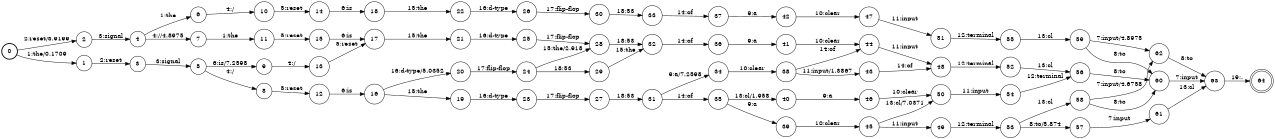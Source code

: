 digraph FST {
rankdir = LR;
size = "8.5,11";
label = "";
center = 1;
orientation = Portrait;
ranksep = "0.4";
nodesep = "0.25";
0 [label = "0", shape = circle, style = bold, fontsize = 14]
	0 -> 1 [label = "1:the/0.1709", fontsize = 14];
	0 -> 2 [label = "2:reset/3.9199", fontsize = 14];
1 [label = "1", shape = circle, style = solid, fontsize = 14]
	1 -> 3 [label = "2:reset", fontsize = 14];
2 [label = "2", shape = circle, style = solid, fontsize = 14]
	2 -> 4 [label = "3:signal", fontsize = 14];
3 [label = "3", shape = circle, style = solid, fontsize = 14]
	3 -> 5 [label = "3:signal", fontsize = 14];
4 [label = "4", shape = circle, style = solid, fontsize = 14]
	4 -> 6 [label = "1:the", fontsize = 14];
	4 -> 7 [label = "4://4.8975", fontsize = 14];
5 [label = "5", shape = circle, style = solid, fontsize = 14]
	5 -> 8 [label = "4:/", fontsize = 14];
	5 -> 9 [label = "6:is/7.2598", fontsize = 14];
6 [label = "6", shape = circle, style = solid, fontsize = 14]
	6 -> 10 [label = "4:/", fontsize = 14];
7 [label = "7", shape = circle, style = solid, fontsize = 14]
	7 -> 11 [label = "1:the", fontsize = 14];
8 [label = "8", shape = circle, style = solid, fontsize = 14]
	8 -> 12 [label = "5:reset", fontsize = 14];
9 [label = "9", shape = circle, style = solid, fontsize = 14]
	9 -> 13 [label = "4:/", fontsize = 14];
10 [label = "10", shape = circle, style = solid, fontsize = 14]
	10 -> 14 [label = "5:reset", fontsize = 14];
11 [label = "11", shape = circle, style = solid, fontsize = 14]
	11 -> 15 [label = "5:reset", fontsize = 14];
12 [label = "12", shape = circle, style = solid, fontsize = 14]
	12 -> 16 [label = "6:is", fontsize = 14];
13 [label = "13", shape = circle, style = solid, fontsize = 14]
	13 -> 17 [label = "5:reset", fontsize = 14];
14 [label = "14", shape = circle, style = solid, fontsize = 14]
	14 -> 18 [label = "6:is", fontsize = 14];
15 [label = "15", shape = circle, style = solid, fontsize = 14]
	15 -> 17 [label = "6:is", fontsize = 14];
16 [label = "16", shape = circle, style = solid, fontsize = 14]
	16 -> 19 [label = "15:the", fontsize = 14];
	16 -> 20 [label = "16:d-type/5.0352", fontsize = 14];
17 [label = "17", shape = circle, style = solid, fontsize = 14]
	17 -> 21 [label = "15:the", fontsize = 14];
18 [label = "18", shape = circle, style = solid, fontsize = 14]
	18 -> 22 [label = "15:the", fontsize = 14];
19 [label = "19", shape = circle, style = solid, fontsize = 14]
	19 -> 23 [label = "16:d-type", fontsize = 14];
20 [label = "20", shape = circle, style = solid, fontsize = 14]
	20 -> 24 [label = "17:flip-flop", fontsize = 14];
21 [label = "21", shape = circle, style = solid, fontsize = 14]
	21 -> 25 [label = "16:d-type", fontsize = 14];
22 [label = "22", shape = circle, style = solid, fontsize = 14]
	22 -> 26 [label = "16:d-type", fontsize = 14];
23 [label = "23", shape = circle, style = solid, fontsize = 14]
	23 -> 27 [label = "17:flip-flop", fontsize = 14];
24 [label = "24", shape = circle, style = solid, fontsize = 14]
	24 -> 28 [label = "15:the/2.918", fontsize = 14];
	24 -> 29 [label = "18:53", fontsize = 14];
25 [label = "25", shape = circle, style = solid, fontsize = 14]
	25 -> 28 [label = "17:flip-flop", fontsize = 14];
26 [label = "26", shape = circle, style = solid, fontsize = 14]
	26 -> 30 [label = "17:flip-flop", fontsize = 14];
27 [label = "27", shape = circle, style = solid, fontsize = 14]
	27 -> 31 [label = "18:53", fontsize = 14];
28 [label = "28", shape = circle, style = solid, fontsize = 14]
	28 -> 32 [label = "18:53", fontsize = 14];
29 [label = "29", shape = circle, style = solid, fontsize = 14]
	29 -> 32 [label = "15:the", fontsize = 14];
30 [label = "30", shape = circle, style = solid, fontsize = 14]
	30 -> 33 [label = "18:53", fontsize = 14];
31 [label = "31", shape = circle, style = solid, fontsize = 14]
	31 -> 34 [label = "9:a/7.2598", fontsize = 14];
	31 -> 35 [label = "14:of", fontsize = 14];
32 [label = "32", shape = circle, style = solid, fontsize = 14]
	32 -> 36 [label = "14:of", fontsize = 14];
33 [label = "33", shape = circle, style = solid, fontsize = 14]
	33 -> 37 [label = "14:of", fontsize = 14];
34 [label = "34", shape = circle, style = solid, fontsize = 14]
	34 -> 38 [label = "10:clear", fontsize = 14];
35 [label = "35", shape = circle, style = solid, fontsize = 14]
	35 -> 39 [label = "9:a", fontsize = 14];
	35 -> 40 [label = "13:cl/1.958", fontsize = 14];
36 [label = "36", shape = circle, style = solid, fontsize = 14]
	36 -> 41 [label = "9:a", fontsize = 14];
37 [label = "37", shape = circle, style = solid, fontsize = 14]
	37 -> 42 [label = "9:a", fontsize = 14];
38 [label = "38", shape = circle, style = solid, fontsize = 14]
	38 -> 43 [label = "11:input/1.3867", fontsize = 14];
	38 -> 44 [label = "14:of", fontsize = 14];
39 [label = "39", shape = circle, style = solid, fontsize = 14]
	39 -> 45 [label = "10:clear", fontsize = 14];
40 [label = "40", shape = circle, style = solid, fontsize = 14]
	40 -> 46 [label = "9:a", fontsize = 14];
41 [label = "41", shape = circle, style = solid, fontsize = 14]
	41 -> 44 [label = "10:clear", fontsize = 14];
42 [label = "42", shape = circle, style = solid, fontsize = 14]
	42 -> 47 [label = "10:clear", fontsize = 14];
43 [label = "43", shape = circle, style = solid, fontsize = 14]
	43 -> 48 [label = "14:of", fontsize = 14];
44 [label = "44", shape = circle, style = solid, fontsize = 14]
	44 -> 48 [label = "11:input", fontsize = 14];
45 [label = "45", shape = circle, style = solid, fontsize = 14]
	45 -> 49 [label = "11:input", fontsize = 14];
	45 -> 50 [label = "13:cl/7.0371", fontsize = 14];
46 [label = "46", shape = circle, style = solid, fontsize = 14]
	46 -> 50 [label = "10:clear", fontsize = 14];
47 [label = "47", shape = circle, style = solid, fontsize = 14]
	47 -> 51 [label = "11:input", fontsize = 14];
48 [label = "48", shape = circle, style = solid, fontsize = 14]
	48 -> 52 [label = "12:terminal", fontsize = 14];
49 [label = "49", shape = circle, style = solid, fontsize = 14]
	49 -> 53 [label = "12:terminal", fontsize = 14];
50 [label = "50", shape = circle, style = solid, fontsize = 14]
	50 -> 54 [label = "11:input", fontsize = 14];
51 [label = "51", shape = circle, style = solid, fontsize = 14]
	51 -> 55 [label = "12:terminal", fontsize = 14];
52 [label = "52", shape = circle, style = solid, fontsize = 14]
	52 -> 56 [label = "13:cl", fontsize = 14];
53 [label = "53", shape = circle, style = solid, fontsize = 14]
	53 -> 57 [label = "8:to/5.874", fontsize = 14];
	53 -> 58 [label = "13:cl", fontsize = 14];
54 [label = "54", shape = circle, style = solid, fontsize = 14]
	54 -> 56 [label = "12:terminal", fontsize = 14];
55 [label = "55", shape = circle, style = solid, fontsize = 14]
	55 -> 59 [label = "13:cl", fontsize = 14];
56 [label = "56", shape = circle, style = solid, fontsize = 14]
	56 -> 60 [label = "8:to", fontsize = 14];
57 [label = "57", shape = circle, style = solid, fontsize = 14]
	57 -> 61 [label = "7:input", fontsize = 14];
58 [label = "58", shape = circle, style = solid, fontsize = 14]
	58 -> 60 [label = "8:to", fontsize = 14];
	58 -> 62 [label = "7:input/4.6758", fontsize = 14];
59 [label = "59", shape = circle, style = solid, fontsize = 14]
	59 -> 60 [label = "8:to", fontsize = 14];
	59 -> 62 [label = "7:input/4.8975", fontsize = 14];
60 [label = "60", shape = circle, style = solid, fontsize = 14]
	60 -> 63 [label = "7:input", fontsize = 14];
61 [label = "61", shape = circle, style = solid, fontsize = 14]
	61 -> 63 [label = "13:cl", fontsize = 14];
62 [label = "62", shape = circle, style = solid, fontsize = 14]
	62 -> 63 [label = "8:to", fontsize = 14];
63 [label = "63", shape = circle, style = solid, fontsize = 14]
	63 -> 64 [label = "19:.", fontsize = 14];
64 [label = "64", shape = doublecircle, style = solid, fontsize = 14]
}
